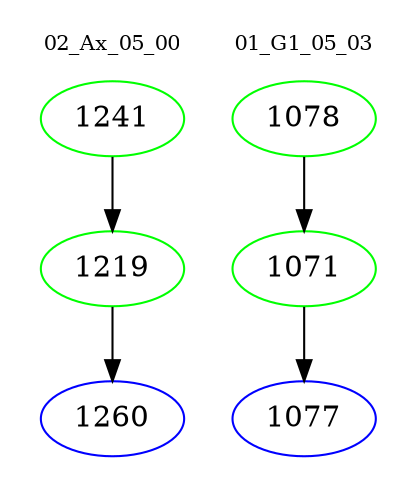 digraph{
subgraph cluster_0 {
color = white
label = "02_Ax_05_00";
fontsize=10;
T0_1241 [label="1241", color="green"]
T0_1241 -> T0_1219 [color="black"]
T0_1219 [label="1219", color="green"]
T0_1219 -> T0_1260 [color="black"]
T0_1260 [label="1260", color="blue"]
}
subgraph cluster_1 {
color = white
label = "01_G1_05_03";
fontsize=10;
T1_1078 [label="1078", color="green"]
T1_1078 -> T1_1071 [color="black"]
T1_1071 [label="1071", color="green"]
T1_1071 -> T1_1077 [color="black"]
T1_1077 [label="1077", color="blue"]
}
}
